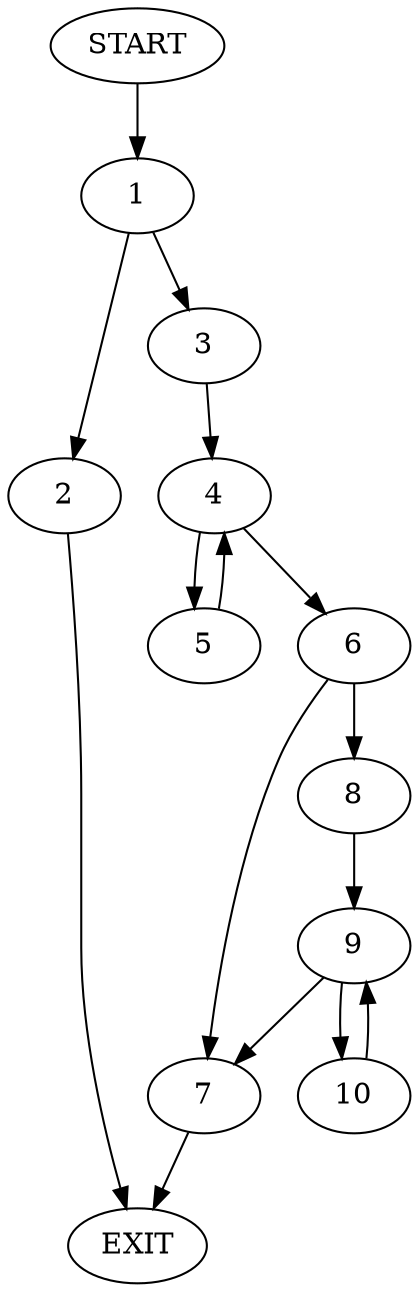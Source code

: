 digraph {
0 [label="START"]
11 [label="EXIT"]
0 -> 1
1 -> 2
1 -> 3
2 -> 11
3 -> 4
4 -> 5
4 -> 6
6 -> 7
6 -> 8
5 -> 4
8 -> 9
7 -> 11
9 -> 7
9 -> 10
10 -> 9
}
